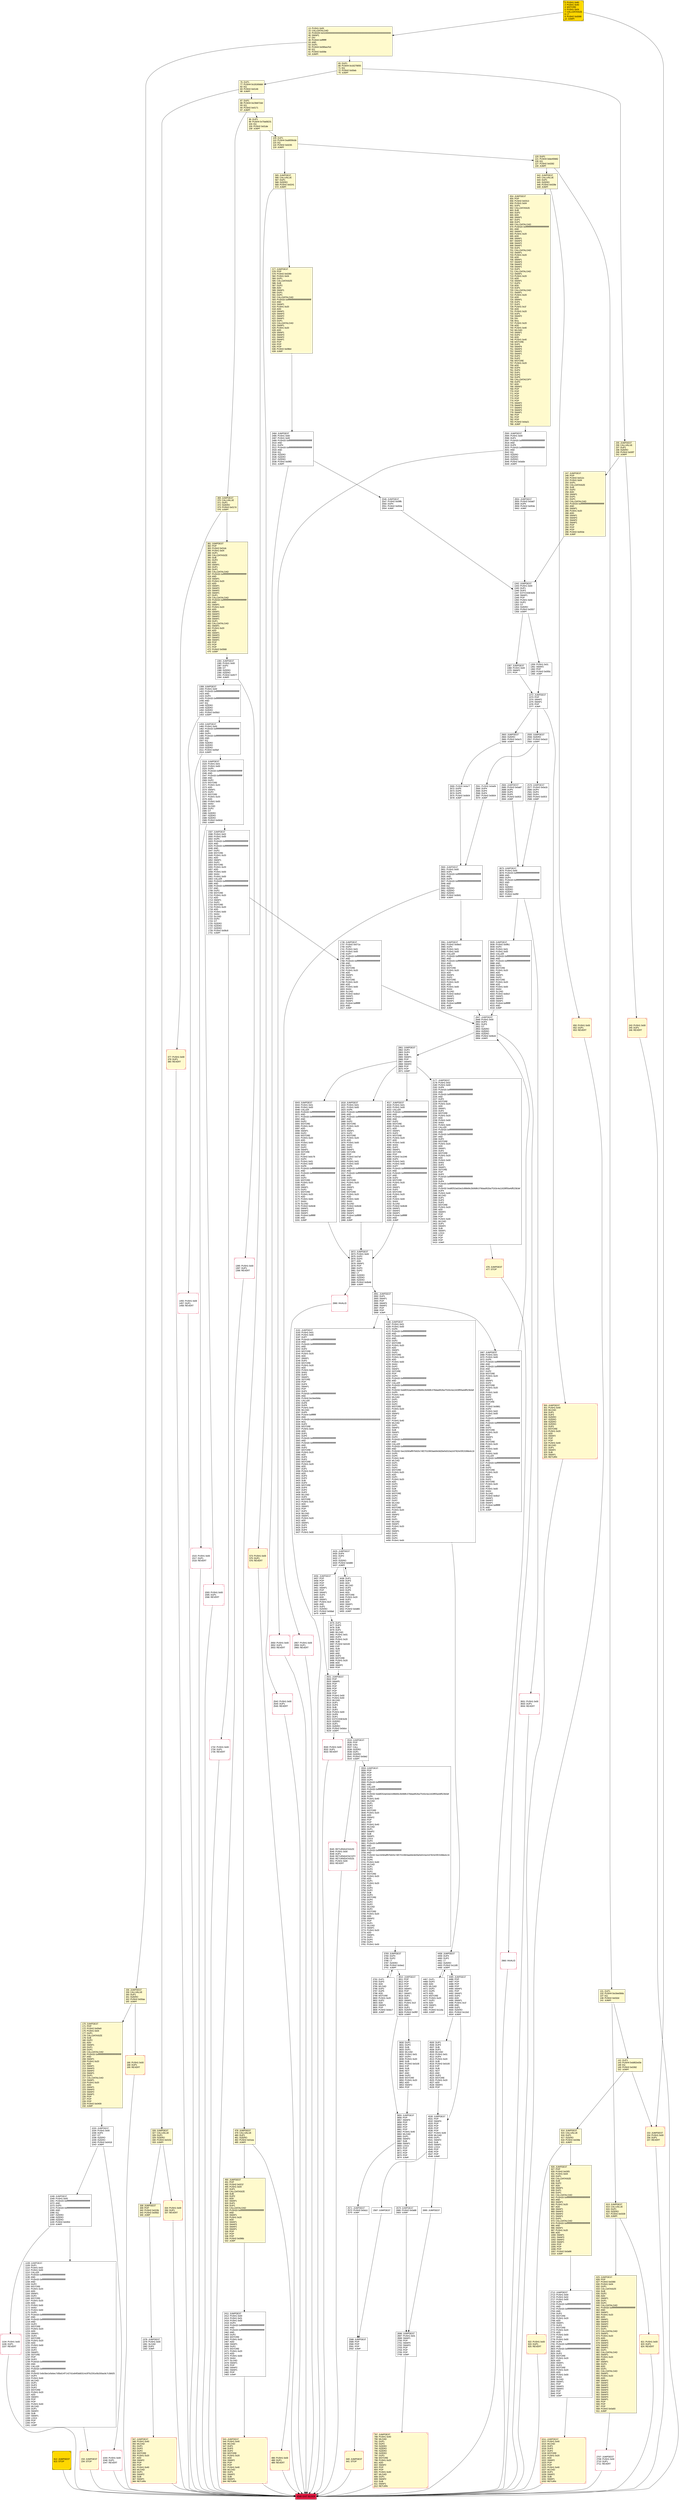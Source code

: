 digraph G {
bgcolor=transparent rankdir=UD;
node [shape=box style=filled color=black fillcolor=white fontname=arial fontcolor=black];
2712 [label="2712: JUMPDEST\l2713: PUSH1 0x00\l2715: PUSH1 0x02\l2717: PUSH1 0x00\l2719: DUP5\l2720: PUSH20 0xffffffffffffffffffffffffffffffffffffffff\l2741: AND\l2742: PUSH20 0xffffffffffffffffffffffffffffffffffffffff\l2763: AND\l2764: DUP2\l2765: MSTORE\l2766: PUSH1 0x20\l2768: ADD\l2769: SWAP1\l2770: DUP2\l2771: MSTORE\l2772: PUSH1 0x20\l2774: ADD\l2775: PUSH1 0x00\l2777: SHA3\l2778: PUSH1 0x00\l2780: DUP4\l2781: PUSH20 0xffffffffffffffffffffffffffffffffffffffff\l2802: AND\l2803: PUSH20 0xffffffffffffffffffffffffffffffffffffffff\l2824: AND\l2825: DUP2\l2826: MSTORE\l2827: PUSH1 0x20\l2829: ADD\l2830: SWAP1\l2831: DUP2\l2832: MSTORE\l2833: PUSH1 0x20\l2835: ADD\l2836: PUSH1 0x00\l2838: SHA3\l2839: SLOAD\l2840: SWAP1\l2841: POP\l2842: SWAP3\l2843: SWAP2\l2844: POP\l2845: POP\l2846: JUMP\l" ];
912 [label="912: JUMPDEST\l913: STOP\l" fillcolor=lemonchiffon shape=Msquare fillcolor=gold ];
166 [label="166: PUSH1 0x00\l168: DUP1\l169: REVERT\l" fillcolor=lemonchiffon shape=Msquare color=crimson ];
65 [label="65: DUP1\l66: PUSH4 0x16279055\l71: EQ\l72: PUSH2 0x00eb\l75: JUMPI\l" fillcolor=lemonchiffon ];
3429 [label="3429: JUMPDEST\l3430: DUP4\l3431: DUP2\l3432: LT\l3433: ISZERO\l3434: PUSH2 0x0d80\l3437: JUMPI\l" ];
3792 [label="3792: DUP1\l3793: DUP3\l3794: ADD\l3795: MLOAD\l3796: DUP2\l3797: DUP5\l3798: ADD\l3799: MSTORE\l3800: PUSH1 0x20\l3802: DUP2\l3803: ADD\l3804: SWAP1\l3805: POP\l3806: PUSH2 0x0ec7\l3809: JUMP\l" ];
1455 [label="1455: PUSH1 0x00\l1457: DUP1\l1458: REVERT\l" shape=Msquare color=crimson ];
300 [label="300: JUMPDEST\l301: PUSH1 0x40\l303: MLOAD\l304: DUP1\l305: DUP3\l306: ISZERO\l307: ISZERO\l308: ISZERO\l309: ISZERO\l310: DUP2\l311: MSTORE\l312: PUSH1 0x20\l314: ADD\l315: SWAP2\l316: POP\l317: POP\l318: PUSH1 0x40\l320: MLOAD\l321: DUP1\l322: SWAP2\l323: SUB\l324: SWAP1\l325: RETURN\l" fillcolor=lemonchiffon shape=Msquare color=crimson ];
2669 [label="2669: PUSH2 0x0a77\l2672: DUP5\l2673: DUP5\l2674: DUP5\l2675: PUSH2 0x0b54\l2678: JUMP\l" ];
1736 [label="1736: JUMPDEST\l1737: PUSH2 0x071a\l1740: DUP2\l1741: PUSH1 0x01\l1743: PUSH1 0x00\l1745: DUP7\l1746: PUSH20 0xffffffffffffffffffffffffffffffffffffffff\l1767: AND\l1768: PUSH20 0xffffffffffffffffffffffffffffffffffffffff\l1789: AND\l1790: DUP2\l1791: MSTORE\l1792: PUSH1 0x20\l1794: ADD\l1795: SWAP1\l1796: DUP2\l1797: MSTORE\l1798: PUSH1 0x20\l1800: ADD\l1801: PUSH1 0x00\l1803: SHA3\l1804: SLOAD\l1805: PUSH2 0x0b1f\l1808: SWAP1\l1809: SWAP2\l1810: SWAP1\l1811: PUSH4 0xffffffff\l1816: AND\l1817: JUMP\l" ];
565 [label="565: JUMPDEST\l566: CALLVALUE\l567: DUP1\l568: ISZERO\l569: PUSH2 0x0241\l572: JUMPI\l" fillcolor=lemonchiffon ];
640 [label="640: JUMPDEST\l641: STOP\l" fillcolor=lemonchiffon shape=Msquare color=crimson ];
2861 [label="2861: JUMPDEST\l2862: DUP2\l2863: DUP4\l2864: SUB\l2865: SWAP1\l2866: POP\l2867: SWAP3\l2868: SWAP2\l2869: POP\l2870: POP\l2871: JUMP\l" ];
577 [label="577: JUMPDEST\l578: POP\l579: PUSH2 0x0280\l582: PUSH1 0x04\l584: DUP1\l585: CALLDATASIZE\l586: SUB\l587: DUP2\l588: ADD\l589: SWAP1\l590: DUP1\l591: DUP1\l592: CALLDATALOAD\l593: PUSH20 0xffffffffffffffffffffffffffffffffffffffff\l614: AND\l615: SWAP1\l616: PUSH1 0x20\l618: ADD\l619: SWAP1\l620: SWAP3\l621: SWAP2\l622: SWAP1\l623: DUP1\l624: CALLDATALOAD\l625: SWAP1\l626: PUSH1 0x20\l628: ADD\l629: SWAP1\l630: SWAP3\l631: SWAP2\l632: SWAP1\l633: POP\l634: POP\l635: POP\l636: PUSH2 0x09b4\l639: JUMP\l" fillcolor=lemonchiffon ];
490 [label="490: JUMPDEST\l491: POP\l492: PUSH2 0x021f\l495: PUSH1 0x04\l497: DUP1\l498: CALLDATASIZE\l499: SUB\l500: DUP2\l501: ADD\l502: SWAP1\l503: DUP1\l504: DUP1\l505: CALLDATALOAD\l506: PUSH20 0xffffffffffffffffffffffffffffffffffffffff\l527: AND\l528: SWAP1\l529: PUSH1 0x20\l531: ADD\l532: SWAP1\l533: SWAP3\l534: SWAP2\l535: SWAP1\l536: POP\l537: POP\l538: POP\l539: PUSH2 0x096b\l542: JUMP\l" fillcolor=lemonchiffon ];
654 [label="654: JUMPDEST\l655: POP\l656: PUSH2 0x0313\l659: PUSH1 0x04\l661: DUP1\l662: CALLDATASIZE\l663: SUB\l664: DUP2\l665: ADD\l666: SWAP1\l667: DUP1\l668: DUP1\l669: CALLDATALOAD\l670: PUSH20 0xffffffffffffffffffffffffffffffffffffffff\l691: AND\l692: SWAP1\l693: PUSH1 0x20\l695: ADD\l696: SWAP1\l697: SWAP3\l698: SWAP2\l699: SWAP1\l700: DUP1\l701: CALLDATALOAD\l702: SWAP1\l703: PUSH1 0x20\l705: ADD\l706: SWAP1\l707: SWAP3\l708: SWAP2\l709: SWAP1\l710: DUP1\l711: CALLDATALOAD\l712: SWAP1\l713: PUSH1 0x20\l715: ADD\l716: SWAP1\l717: DUP3\l718: ADD\l719: DUP1\l720: CALLDATALOAD\l721: SWAP1\l722: PUSH1 0x20\l724: ADD\l725: SWAP1\l726: DUP1\l727: DUP1\l728: PUSH1 0x1f\l730: ADD\l731: PUSH1 0x20\l733: DUP1\l734: SWAP2\l735: DIV\l736: MUL\l737: PUSH1 0x20\l739: ADD\l740: PUSH1 0x40\l742: MLOAD\l743: SWAP1\l744: DUP2\l745: ADD\l746: PUSH1 0x40\l748: MSTORE\l749: DUP1\l750: SWAP4\l751: SWAP3\l752: SWAP2\l753: SWAP1\l754: DUP2\l755: DUP2\l756: MSTORE\l757: PUSH1 0x20\l759: ADD\l760: DUP4\l761: DUP4\l762: DUP1\l763: DUP3\l764: DUP5\l765: CALLDATACOPY\l766: DUP3\l767: ADD\l768: SWAP2\l769: POP\l770: POP\l771: POP\l772: POP\l773: POP\l774: POP\l775: SWAP2\l776: SWAP3\l777: SWAP2\l778: SWAP3\l779: SWAP1\l780: POP\l781: POP\l782: POP\l783: PUSH2 0x0a21\l786: JUMP\l" fillcolor=lemonchiffon ];
170 [label="170: JUMPDEST\l171: POP\l172: PUSH2 0x00e9\l175: PUSH1 0x04\l177: DUP1\l178: CALLDATASIZE\l179: SUB\l180: DUP2\l181: ADD\l182: SWAP1\l183: DUP1\l184: DUP1\l185: CALLDATALOAD\l186: PUSH20 0xffffffffffffffffffffffffffffffffffffffff\l207: AND\l208: SWAP1\l209: PUSH1 0x20\l211: ADD\l212: SWAP1\l213: SWAP3\l214: SWAP2\l215: SWAP1\l216: DUP1\l217: CALLDATALOAD\l218: SWAP1\l219: PUSH1 0x20\l221: ADD\l222: SWAP1\l223: SWAP3\l224: SWAP2\l225: SWAP1\l226: POP\l227: POP\l228: POP\l229: PUSH2 0x0409\l232: JUMP\l" fillcolor=lemonchiffon ];
3855 [label="3855: JUMPDEST\l3856: POP\l3857: SWAP4\l3858: POP\l3859: POP\l3860: POP\l3861: POP\l3862: PUSH1 0x40\l3864: MLOAD\l3865: DUP1\l3866: SWAP2\l3867: SUB\l3868: SWAP1\l3869: LOG3\l3870: POP\l3871: POP\l3872: POP\l3873: POP\l3874: JUMP\l" ];
2961 [label="2961: JUMPDEST\l2962: PUSH2 0x0be3\l2965: DUP4\l2966: PUSH1 0x01\l2968: PUSH1 0x00\l2970: CALLER\l2971: PUSH20 0xffffffffffffffffffffffffffffffffffffffff\l2992: AND\l2993: PUSH20 0xffffffffffffffffffffffffffffffffffffffff\l3014: AND\l3015: DUP2\l3016: MSTORE\l3017: PUSH1 0x20\l3019: ADD\l3020: SWAP1\l3021: DUP2\l3022: MSTORE\l3023: PUSH1 0x20\l3025: ADD\l3026: PUSH1 0x00\l3028: SHA3\l3029: SLOAD\l3030: PUSH2 0x0b1f\l3033: SWAP1\l3034: SWAP2\l3035: SWAP1\l3036: PUSH4 0xffffffff\l3041: AND\l3042: JUMP\l" ];
4017 [label="4017: JUMPDEST\l4018: PUSH1 0x01\l4020: PUSH1 0x00\l4022: CALLER\l4023: PUSH20 0xffffffffffffffffffffffffffffffffffffffff\l4044: AND\l4045: PUSH20 0xffffffffffffffffffffffffffffffffffffffff\l4066: AND\l4067: DUP2\l4068: MSTORE\l4069: PUSH1 0x20\l4071: ADD\l4072: SWAP1\l4073: DUP2\l4074: MSTORE\l4075: PUSH1 0x20\l4077: ADD\l4078: PUSH1 0x00\l4080: SHA3\l4081: DUP2\l4082: SWAP1\l4083: SSTORE\l4084: POP\l4085: PUSH2 0x1046\l4088: DUP3\l4089: PUSH1 0x01\l4091: PUSH1 0x00\l4093: DUP7\l4094: PUSH20 0xffffffffffffffffffffffffffffffffffffffff\l4115: AND\l4116: PUSH20 0xffffffffffffffffffffffffffffffffffffffff\l4137: AND\l4138: DUP2\l4139: MSTORE\l4140: PUSH1 0x20\l4142: ADD\l4143: SWAP1\l4144: DUP2\l4145: MSTORE\l4146: PUSH1 0x20\l4148: ADD\l4149: PUSH1 0x00\l4151: SHA3\l4152: SLOAD\l4153: PUSH2 0x0b38\l4156: SWAP1\l4157: SWAP2\l4158: SWAP1\l4159: PUSH4 0xffffffff\l4164: AND\l4165: JUMP\l" ];
3534 [label="3534: JUMPDEST\l3535: POP\l3536: GAS\l3537: CALL\l3538: ISZERO\l3539: DUP1\l3540: ISZERO\l3541: PUSH2 0x0de2\l3544: JUMPI\l" ];
2571 [label="2571: JUMPDEST\l2572: PUSH2 0x0a1c\l2575: JUMP\l" ];
650 [label="650: PUSH1 0x00\l652: DUP1\l653: REVERT\l" fillcolor=lemonchiffon shape=Msquare color=crimson ];
2957 [label="2957: PUSH1 0x00\l2959: DUP1\l2960: REVERT\l" shape=Msquare color=crimson ];
787 [label="787: JUMPDEST\l788: PUSH1 0x40\l790: MLOAD\l791: DUP1\l792: DUP3\l793: ISZERO\l794: ISZERO\l795: ISZERO\l796: ISZERO\l797: DUP2\l798: MSTORE\l799: PUSH1 0x20\l801: ADD\l802: SWAP2\l803: POP\l804: POP\l805: PUSH1 0x40\l807: MLOAD\l808: DUP1\l809: SWAP2\l810: SUB\l811: SWAP1\l812: RETURN\l" fillcolor=lemonchiffon shape=Msquare color=crimson ];
76 [label="76: DUP1\l77: PUSH4 0x18160ddd\l82: EQ\l83: PUSH2 0x0146\l86: JUMPI\l" fillcolor=lemonchiffon ];
2872 [label="2872: JUMPDEST\l2873: PUSH1 0x00\l2875: DUP2\l2876: DUP4\l2877: ADD\l2878: SWAP1\l2879: POP\l2880: DUP3\l2881: DUP2\l2882: LT\l2883: ISZERO\l2884: ISZERO\l2885: ISZERO\l2886: PUSH2 0x0b4b\l2889: JUMPI\l" ];
2593 [label="2593: JUMPDEST\l2594: PUSH1 0x00\l2596: DUP1\l2597: PUSH20 0xffffffffffffffffffffffffffffffffffffffff\l2618: AND\l2619: DUP5\l2620: PUSH20 0xffffffffffffffffffffffffffffffffffffffff\l2641: AND\l2642: EQ\l2643: ISZERO\l2644: ISZERO\l2645: ISZERO\l2646: PUSH2 0x0a5e\l2649: JUMPI\l" ];
2561 [label="2561: PUSH2 0x0a0b\l2564: DUP4\l2565: DUP4\l2566: DUP4\l2567: PUSH2 0x0b54\l2570: JUMP\l" ];
922 [label="922: PUSH1 0x00\l924: DUP1\l925: REVERT\l" fillcolor=lemonchiffon shape=Msquare color=crimson ];
914 [label="914: JUMPDEST\l915: CALLVALUE\l916: DUP1\l917: ISZERO\l918: PUSH2 0x039e\l921: JUMPI\l" fillcolor=lemonchiffon ];
2654 [label="2654: JUMPDEST\l2655: PUSH2 0x0a67\l2658: DUP5\l2659: PUSH2 0x053e\l2662: JUMP\l" ];
369 [label="369: JUMPDEST\l370: CALLVALUE\l371: DUP1\l372: ISZERO\l373: PUSH2 0x017d\l376: JUMPI\l" fillcolor=lemonchiffon ];
120 [label="120: DUP1\l121: PUSH4 0xbe45fd62\l126: EQ\l127: PUSH2 0x0282\l130: JUMPI\l" fillcolor=lemonchiffon ];
1011 [label="1011: JUMPDEST\l1012: PUSH1 0x40\l1014: MLOAD\l1015: DUP1\l1016: DUP3\l1017: DUP2\l1018: MSTORE\l1019: PUSH1 0x20\l1021: ADD\l1022: SWAP2\l1023: POP\l1024: POP\l1025: PUSH1 0x40\l1027: MLOAD\l1028: DUP1\l1029: SWAP2\l1030: SUB\l1031: SWAP1\l1032: RETURN\l" fillcolor=lemonchiffon shape=Msquare color=crimson ];
486 [label="486: PUSH1 0x00\l488: DUP1\l489: REVERT\l" fillcolor=lemonchiffon shape=Msquare color=crimson ];
476 [label="476: JUMPDEST\l477: STOP\l" fillcolor=lemonchiffon shape=Msquare color=crimson ];
3192 [label="3192: JUMPDEST\l3193: PUSH1 0x01\l3195: PUSH1 0x00\l3197: DUP7\l3198: PUSH20 0xffffffffffffffffffffffffffffffffffffffff\l3219: AND\l3220: PUSH20 0xffffffffffffffffffffffffffffffffffffffff\l3241: AND\l3242: DUP2\l3243: MSTORE\l3244: PUSH1 0x20\l3246: ADD\l3247: SWAP1\l3248: DUP2\l3249: MSTORE\l3250: PUSH1 0x20\l3252: ADD\l3253: PUSH1 0x00\l3255: SHA3\l3256: DUP2\l3257: SWAP1\l3258: SSTORE\l3259: POP\l3260: DUP4\l3261: SWAP1\l3262: POP\l3263: DUP1\l3264: PUSH20 0xffffffffffffffffffffffffffffffffffffffff\l3285: AND\l3286: PUSH4 0xc0ee0b8a\l3291: CALLER\l3292: DUP6\l3293: DUP6\l3294: PUSH1 0x40\l3296: MLOAD\l3297: DUP5\l3298: PUSH4 0xffffffff\l3303: AND\l3304: PUSH29 0x0100000000000000000000000000000000000000000000000000000000\l3334: MUL\l3335: DUP2\l3336: MSTORE\l3337: PUSH1 0x04\l3339: ADD\l3340: DUP1\l3341: DUP5\l3342: PUSH20 0xffffffffffffffffffffffffffffffffffffffff\l3363: AND\l3364: PUSH20 0xffffffffffffffffffffffffffffffffffffffff\l3385: AND\l3386: DUP2\l3387: MSTORE\l3388: PUSH1 0x20\l3390: ADD\l3391: DUP4\l3392: DUP2\l3393: MSTORE\l3394: PUSH1 0x20\l3396: ADD\l3397: DUP1\l3398: PUSH1 0x20\l3400: ADD\l3401: DUP3\l3402: DUP2\l3403: SUB\l3404: DUP3\l3405: MSTORE\l3406: DUP4\l3407: DUP2\l3408: DUP2\l3409: MLOAD\l3410: DUP2\l3411: MSTORE\l3412: PUSH1 0x20\l3414: ADD\l3415: SWAP2\l3416: POP\l3417: DUP1\l3418: MLOAD\l3419: SWAP1\l3420: PUSH1 0x20\l3422: ADD\l3423: SWAP1\l3424: DUP1\l3425: DUP4\l3426: DUP4\l3427: PUSH1 0x00\l" ];
13 [label="13: PUSH1 0x00\l15: CALLDATALOAD\l16: PUSH29 0x0100000000000000000000000000000000000000000000000000000000\l46: SWAP1\l47: DIV\l48: PUSH4 0xffffffff\l53: AND\l54: DUP1\l55: PUSH4 0x095ea7b3\l60: EQ\l61: PUSH2 0x009e\l64: JUMPI\l" fillcolor=lemonchiffon ];
2891 [label="2891: JUMPDEST\l2892: DUP1\l2893: SWAP1\l2894: POP\l2895: SWAP3\l2896: SWAP2\l2897: POP\l2898: POP\l2899: JUMP\l" ];
1515 [label="1515: PUSH1 0x00\l1517: DUP1\l1518: REVERT\l" shape=Msquare color=crimson ];
2695 [label="2695: JUMPDEST\l" ];
1033 [label="1033: JUMPDEST\l1034: PUSH1 0x00\l1036: DUP2\l1037: GT\l1038: ISZERO\l1039: ISZERO\l1040: PUSH2 0x0418\l1043: JUMPI\l" ];
2542 [label="2542: PUSH1 0x00\l2544: DUP1\l2545: REVERT\l" shape=Msquare color=crimson ];
2555 [label="2555: JUMPDEST\l2556: ISZERO\l2557: PUSH2 0x0a10\l2560: JUMPI\l" ];
3501 [label="3501: JUMPDEST\l3502: POP\l3503: SWAP5\l3504: POP\l3505: POP\l3506: POP\l3507: POP\l3508: POP\l3509: PUSH1 0x00\l3511: PUSH1 0x40\l3513: MLOAD\l3514: DUP1\l3515: DUP4\l3516: SUB\l3517: DUP2\l3518: PUSH1 0x00\l3520: DUP8\l3521: DUP1\l3522: EXTCODESIZE\l3523: ISZERO\l3524: DUP1\l3525: ISZERO\l3526: PUSH2 0x0dce\l3529: JUMPI\l" ];
243 [label="243: PUSH1 0x00\l245: DUP1\l246: REVERT\l" fillcolor=lemonchiffon shape=Msquare color=crimson ];
1367 [label="1367: JUMPDEST\l1368: PUSH1 0x00\l1370: SWAP2\l1371: POP\l" ];
2684 [label="2684: JUMPDEST\l2685: PUSH2 0x0a87\l2688: DUP5\l2689: DUP5\l2690: DUP5\l2691: PUSH2 0x0f23\l2694: JUMP\l" ];
3043 [label="3043: JUMPDEST\l3044: PUSH1 0x01\l3046: PUSH1 0x00\l3048: CALLER\l3049: PUSH20 0xffffffffffffffffffffffffffffffffffffffff\l3070: AND\l3071: PUSH20 0xffffffffffffffffffffffffffffffffffffffff\l3092: AND\l3093: DUP2\l3094: MSTORE\l3095: PUSH1 0x20\l3097: ADD\l3098: SWAP1\l3099: DUP2\l3100: MSTORE\l3101: PUSH1 0x20\l3103: ADD\l3104: PUSH1 0x00\l3106: SHA3\l3107: DUP2\l3108: SWAP1\l3109: SSTORE\l3110: POP\l3111: PUSH2 0x0c78\l3114: DUP4\l3115: PUSH1 0x01\l3117: PUSH1 0x00\l3119: DUP8\l3120: PUSH20 0xffffffffffffffffffffffffffffffffffffffff\l3141: AND\l3142: PUSH20 0xffffffffffffffffffffffffffffffffffffffff\l3163: AND\l3164: DUP2\l3165: MSTORE\l3166: PUSH1 0x20\l3168: ADD\l3169: SWAP1\l3170: DUP2\l3171: MSTORE\l3172: PUSH1 0x20\l3174: ADD\l3175: PUSH1 0x00\l3177: SHA3\l3178: SLOAD\l3179: PUSH2 0x0b38\l3182: SWAP1\l3183: SWAP2\l3184: SWAP1\l3185: PUSH4 0xffffffff\l3190: AND\l3191: JUMP\l" ];
1732 [label="1732: PUSH1 0x00\l1734: DUP1\l1735: REVERT\l" shape=Msquare color=crimson ];
1818 [label="1818: JUMPDEST\l1819: PUSH1 0x01\l1821: PUSH1 0x00\l1823: DUP6\l1824: PUSH20 0xffffffffffffffffffffffffffffffffffffffff\l1845: AND\l1846: PUSH20 0xffffffffffffffffffffffffffffffffffffffff\l1867: AND\l1868: DUP2\l1869: MSTORE\l1870: PUSH1 0x20\l1872: ADD\l1873: SWAP1\l1874: DUP2\l1875: MSTORE\l1876: PUSH1 0x20\l1878: ADD\l1879: PUSH1 0x00\l1881: SHA3\l1882: DUP2\l1883: SWAP1\l1884: SSTORE\l1885: POP\l1886: PUSH2 0x07af\l1889: DUP2\l1890: PUSH1 0x01\l1892: PUSH1 0x00\l1894: DUP6\l1895: PUSH20 0xffffffffffffffffffffffffffffffffffffffff\l1916: AND\l1917: PUSH20 0xffffffffffffffffffffffffffffffffffffffff\l1938: AND\l1939: DUP2\l1940: MSTORE\l1941: PUSH1 0x20\l1943: ADD\l1944: SWAP1\l1945: DUP2\l1946: MSTORE\l1947: PUSH1 0x20\l1949: ADD\l1950: PUSH1 0x00\l1952: SHA3\l1953: SLOAD\l1954: PUSH2 0x0b38\l1957: SWAP1\l1958: SWAP2\l1959: SWAP1\l1960: PUSH4 0xffffffff\l1965: AND\l1966: JUMP\l" ];
3530 [label="3530: PUSH1 0x00\l3532: DUP1\l3533: REVERT\l" shape=Msquare color=crimson ];
4485 [label="4485: JUMPDEST\l4486: POP\l4487: POP\l4488: POP\l4489: POP\l4490: SWAP1\l4491: POP\l4492: SWAP1\l4493: DUP2\l4494: ADD\l4495: SWAP1\l4496: PUSH1 0x1f\l4498: AND\l4499: DUP1\l4500: ISZERO\l4501: PUSH2 0x11b2\l4504: JUMPI\l" ];
131 [label="131: DUP1\l132: PUSH4 0xc0ee0b8a\l137: EQ\l138: PUSH2 0x032d\l141: JUMPI\l" fillcolor=lemonchiffon ];
142 [label="142: DUP1\l143: PUSH4 0xdd62ed3e\l148: EQ\l149: PUSH2 0x0392\l152: JUMPI\l" fillcolor=lemonchiffon ];
1342 [label="1342: JUMPDEST\l1343: PUSH1 0x00\l1345: DUP1\l1346: DUP3\l1347: EXTCODESIZE\l1348: SWAP1\l1349: POP\l1350: PUSH1 0x00\l1352: DUP2\l1353: GT\l1354: ISZERO\l1355: PUSH2 0x0557\l1358: JUMPI\l" ];
3810 [label="3810: JUMPDEST\l3811: POP\l3812: POP\l3813: POP\l3814: POP\l3815: SWAP1\l3816: POP\l3817: SWAP1\l3818: DUP2\l3819: ADD\l3820: SWAP1\l3821: PUSH1 0x1f\l3823: AND\l3824: DUP1\l3825: ISZERO\l3826: PUSH2 0x0f0f\l3829: JUMPI\l" ];
87 [label="87: DUP1\l88: PUSH4 0x23b872dd\l93: EQ\l94: PUSH2 0x0171\l97: JUMPI\l" fillcolor=lemonchiffon ];
338 [label="338: JUMPDEST\l339: POP\l340: PUSH2 0x015b\l343: PUSH2 0x0562\l346: JUMP\l" fillcolor=lemonchiffon ];
1597 [label="1597: JUMPDEST\l1598: PUSH1 0x02\l1600: PUSH1 0x00\l1602: DUP5\l1603: PUSH20 0xffffffffffffffffffffffffffffffffffffffff\l1624: AND\l1625: PUSH20 0xffffffffffffffffffffffffffffffffffffffff\l1646: AND\l1647: DUP2\l1648: MSTORE\l1649: PUSH1 0x20\l1651: ADD\l1652: SWAP1\l1653: DUP2\l1654: MSTORE\l1655: PUSH1 0x20\l1657: ADD\l1658: PUSH1 0x00\l1660: SHA3\l1661: PUSH1 0x00\l1663: CALLER\l1664: PUSH20 0xffffffffffffffffffffffffffffffffffffffff\l1685: AND\l1686: PUSH20 0xffffffffffffffffffffffffffffffffffffffff\l1707: AND\l1708: DUP2\l1709: MSTORE\l1710: PUSH1 0x20\l1712: ADD\l1713: SWAP1\l1714: DUP2\l1715: MSTORE\l1716: PUSH1 0x20\l1718: ADD\l1719: PUSH1 0x00\l1721: SHA3\l1722: SLOAD\l1723: DUP2\l1724: GT\l1725: ISZERO\l1726: ISZERO\l1727: ISZERO\l1728: PUSH2 0x06c8\l1731: JUMPI\l" ];
381 [label="381: JUMPDEST\l382: POP\l383: PUSH2 0x01dc\l386: PUSH1 0x04\l388: DUP1\l389: CALLDATASIZE\l390: SUB\l391: DUP2\l392: ADD\l393: SWAP1\l394: DUP1\l395: DUP1\l396: CALLDATALOAD\l397: PUSH20 0xffffffffffffffffffffffffffffffffffffffff\l418: AND\l419: SWAP1\l420: PUSH1 0x20\l422: ADD\l423: SWAP1\l424: SWAP3\l425: SWAP2\l426: SWAP1\l427: DUP1\l428: CALLDATALOAD\l429: PUSH20 0xffffffffffffffffffffffffffffffffffffffff\l450: AND\l451: SWAP1\l452: PUSH1 0x20\l454: ADD\l455: SWAP1\l456: SWAP3\l457: SWAP2\l458: SWAP1\l459: DUP1\l460: CALLDATALOAD\l461: SWAP1\l462: PUSH1 0x20\l464: ADD\l465: SWAP1\l466: SWAP3\l467: SWAP2\l468: SWAP1\l469: POP\l470: POP\l471: POP\l472: PUSH2 0x0568\l475: JUMP\l" fillcolor=lemonchiffon ];
326 [label="326: JUMPDEST\l327: CALLVALUE\l328: DUP1\l329: ISZERO\l330: PUSH2 0x0152\l333: JUMPI\l" fillcolor=lemonchiffon ];
2177 [label="2177: JUMPDEST\l2178: PUSH1 0x02\l2180: PUSH1 0x00\l2182: DUP6\l2183: PUSH20 0xffffffffffffffffffffffffffffffffffffffff\l2204: AND\l2205: PUSH20 0xffffffffffffffffffffffffffffffffffffffff\l2226: AND\l2227: DUP2\l2228: MSTORE\l2229: PUSH1 0x20\l2231: ADD\l2232: SWAP1\l2233: DUP2\l2234: MSTORE\l2235: PUSH1 0x20\l2237: ADD\l2238: PUSH1 0x00\l2240: SHA3\l2241: PUSH1 0x00\l2243: CALLER\l2244: PUSH20 0xffffffffffffffffffffffffffffffffffffffff\l2265: AND\l2266: PUSH20 0xffffffffffffffffffffffffffffffffffffffff\l2287: AND\l2288: DUP2\l2289: MSTORE\l2290: PUSH1 0x20\l2292: ADD\l2293: SWAP1\l2294: DUP2\l2295: MSTORE\l2296: PUSH1 0x20\l2298: ADD\l2299: PUSH1 0x00\l2301: SHA3\l2302: DUP2\l2303: SWAP1\l2304: SSTORE\l2305: POP\l2306: DUP2\l2307: PUSH20 0xffffffffffffffffffffffffffffffffffffffff\l2328: AND\l2329: DUP4\l2330: PUSH20 0xffffffffffffffffffffffffffffffffffffffff\l2351: AND\l2352: PUSH32 0xddf252ad1be2c89b69c2b068fc378daa952ba7f163c4a11628f55a4df523b3ef\l2385: DUP4\l2386: PUSH1 0x40\l2388: MLOAD\l2389: DUP1\l2390: DUP3\l2391: DUP2\l2392: MSTORE\l2393: PUSH1 0x20\l2395: ADD\l2396: SWAP2\l2397: POP\l2398: POP\l2399: PUSH1 0x40\l2401: MLOAD\l2402: DUP1\l2403: SWAP2\l2404: SUB\l2405: SWAP1\l2406: LOG3\l2407: POP\l2408: POP\l2409: POP\l2410: JUMP\l" ];
233 [label="233: JUMPDEST\l234: STOP\l" fillcolor=lemonchiffon shape=Msquare color=crimson ];
1359 [label="1359: PUSH1 0x01\l1361: SWAP2\l1362: POP\l1363: PUSH2 0x055c\l1366: JUMP\l" ];
1967 [label="1967: JUMPDEST\l1968: PUSH1 0x01\l1970: PUSH1 0x00\l1972: DUP5\l1973: PUSH20 0xffffffffffffffffffffffffffffffffffffffff\l1994: AND\l1995: PUSH20 0xffffffffffffffffffffffffffffffffffffffff\l2016: AND\l2017: DUP2\l2018: MSTORE\l2019: PUSH1 0x20\l2021: ADD\l2022: SWAP1\l2023: DUP2\l2024: MSTORE\l2025: PUSH1 0x20\l2027: ADD\l2028: PUSH1 0x00\l2030: SHA3\l2031: DUP2\l2032: SWAP1\l2033: SSTORE\l2034: POP\l2035: PUSH2 0x0881\l2038: DUP2\l2039: PUSH1 0x02\l2041: PUSH1 0x00\l2043: DUP7\l2044: PUSH20 0xffffffffffffffffffffffffffffffffffffffff\l2065: AND\l2066: PUSH20 0xffffffffffffffffffffffffffffffffffffffff\l2087: AND\l2088: DUP2\l2089: MSTORE\l2090: PUSH1 0x20\l2092: ADD\l2093: SWAP1\l2094: DUP2\l2095: MSTORE\l2096: PUSH1 0x20\l2098: ADD\l2099: PUSH1 0x00\l2101: SHA3\l2102: PUSH1 0x00\l2104: CALLER\l2105: PUSH20 0xffffffffffffffffffffffffffffffffffffffff\l2126: AND\l2127: PUSH20 0xffffffffffffffffffffffffffffffffffffffff\l2148: AND\l2149: DUP2\l2150: MSTORE\l2151: PUSH1 0x20\l2153: ADD\l2154: SWAP1\l2155: DUP2\l2156: MSTORE\l2157: PUSH1 0x20\l2159: ADD\l2160: PUSH1 0x00\l2162: SHA3\l2163: SLOAD\l2164: PUSH2 0x0b1f\l2167: SWAP1\l2168: SWAP2\l2169: SWAP1\l2170: PUSH4 0xffffffff\l2175: AND\l2176: JUMP\l" ];
3783 [label="3783: JUMPDEST\l3784: DUP4\l3785: DUP2\l3786: LT\l3787: ISZERO\l3788: PUSH2 0x0ee2\l3791: JUMPI\l" ];
98 [label="98: DUP1\l99: PUSH4 0x70a08231\l104: EQ\l105: PUSH2 0x01de\l108: JUMPI\l" fillcolor=lemonchiffon ];
2484 [label="2484: JUMPDEST\l2485: PUSH1 0x60\l2487: PUSH1 0x00\l2489: PUSH20 0xffffffffffffffffffffffffffffffffffffffff\l2510: AND\l2511: DUP4\l2512: PUSH20 0xffffffffffffffffffffffffffffffffffffffff\l2533: AND\l2534: EQ\l2535: ISZERO\l2536: ISZERO\l2537: ISZERO\l2538: PUSH2 0x09f2\l2541: JUMPI\l" ];
2411 [label="2411: JUMPDEST\l2412: PUSH1 0x00\l2414: PUSH1 0x01\l2416: PUSH1 0x00\l2418: DUP4\l2419: PUSH20 0xffffffffffffffffffffffffffffffffffffffff\l2440: AND\l2441: PUSH20 0xffffffffffffffffffffffffffffffffffffffff\l2462: AND\l2463: DUP2\l2464: MSTORE\l2465: PUSH1 0x20\l2467: ADD\l2468: SWAP1\l2469: DUP2\l2470: MSTORE\l2471: PUSH1 0x20\l2473: ADD\l2474: PUSH1 0x00\l2476: SHA3\l2477: SLOAD\l2478: SWAP1\l2479: POP\l2480: SWAP2\l2481: SWAP1\l2482: POP\l2483: JUMP\l" ];
3935 [label="3935: JUMPDEST\l3936: PUSH2 0x0fb1\l3939: DUP3\l3940: PUSH1 0x01\l3942: PUSH1 0x00\l3944: CALLER\l3945: PUSH20 0xffffffffffffffffffffffffffffffffffffffff\l3966: AND\l3967: PUSH20 0xffffffffffffffffffffffffffffffffffffffff\l3988: AND\l3989: DUP2\l3990: MSTORE\l3991: PUSH1 0x20\l3993: ADD\l3994: SWAP1\l3995: DUP2\l3996: MSTORE\l3997: PUSH1 0x20\l3999: ADD\l4000: PUSH1 0x00\l4002: SHA3\l4003: SLOAD\l4004: PUSH2 0x0b1f\l4007: SWAP1\l4008: SWAP2\l4009: SWAP1\l4010: PUSH4 0xffffffff\l4015: AND\l4016: JUMP\l" ];
4467 [label="4467: DUP1\l4468: DUP3\l4469: ADD\l4470: MLOAD\l4471: DUP2\l4472: DUP5\l4473: ADD\l4474: MSTORE\l4475: PUSH1 0x20\l4477: DUP2\l4478: ADD\l4479: SWAP1\l4480: POP\l4481: PUSH2 0x116a\l4484: JUMP\l" ];
2546 [label="2546: JUMPDEST\l2547: PUSH2 0x09fb\l2550: DUP4\l2551: PUSH2 0x053e\l2554: JUMP\l" ];
2696 [label="2696: JUMPDEST\l2697: PUSH1 0x01\l2699: SWAP1\l2700: POP\l2701: SWAP4\l2702: SWAP3\l2703: POP\l2704: POP\l2705: POP\l2706: JUMP\l" ];
4505 [label="4505: DUP1\l4506: DUP3\l4507: SUB\l4508: DUP1\l4509: MLOAD\l4510: PUSH1 0x01\l4512: DUP4\l4513: PUSH1 0x20\l4515: SUB\l4516: PUSH2 0x0100\l4519: EXP\l4520: SUB\l4521: NOT\l4522: AND\l4523: DUP2\l4524: MSTORE\l4525: PUSH1 0x20\l4527: ADD\l4528: SWAP2\l4529: POP\l" ];
2860 [label="2860: INVALID\l" shape=Msquare color=crimson ];
821 [label="821: PUSH1 0x00\l823: DUP1\l824: REVERT\l" fillcolor=lemonchiffon shape=Msquare color=crimson ];
2663 [label="2663: JUMPDEST\l2664: ISZERO\l2665: PUSH2 0x0a7c\l2668: JUMPI\l" ];
2576 [label="2576: JUMPDEST\l2577: PUSH2 0x0a1b\l2580: DUP4\l2581: DUP4\l2582: DUP4\l2583: PUSH2 0x0f23\l2586: JUMP\l" ];
4166 [label="4166: JUMPDEST\l4167: PUSH1 0x01\l4169: PUSH1 0x00\l4171: DUP6\l4172: PUSH20 0xffffffffffffffffffffffffffffffffffffffff\l4193: AND\l4194: PUSH20 0xffffffffffffffffffffffffffffffffffffffff\l4215: AND\l4216: DUP2\l4217: MSTORE\l4218: PUSH1 0x20\l4220: ADD\l4221: SWAP1\l4222: DUP2\l4223: MSTORE\l4224: PUSH1 0x20\l4226: ADD\l4227: PUSH1 0x00\l4229: SHA3\l4230: DUP2\l4231: SWAP1\l4232: SSTORE\l4233: POP\l4234: DUP3\l4235: PUSH20 0xffffffffffffffffffffffffffffffffffffffff\l4256: AND\l4257: CALLER\l4258: PUSH20 0xffffffffffffffffffffffffffffffffffffffff\l4279: AND\l4280: PUSH32 0xddf252ad1be2c89b69c2b068fc378daa952ba7f163c4a11628f55a4df523b3ef\l4313: DUP5\l4314: PUSH1 0x40\l4316: MLOAD\l4317: DUP1\l4318: DUP3\l4319: DUP2\l4320: MSTORE\l4321: PUSH1 0x20\l4323: ADD\l4324: SWAP2\l4325: POP\l4326: POP\l4327: PUSH1 0x40\l4329: MLOAD\l4330: DUP1\l4331: SWAP2\l4332: SUB\l4333: SWAP1\l4334: LOG3\l4335: DUP3\l4336: PUSH20 0xffffffffffffffffffffffffffffffffffffffff\l4357: AND\l4358: CALLER\l4359: PUSH20 0xffffffffffffffffffffffffffffffffffffffff\l4380: AND\l4381: PUSH32 0xe19260aff97b920c7df27010903aeb9c8d2be5d310a2c67824cf3f15396e4c16\l4414: DUP5\l4415: DUP5\l4416: PUSH1 0x40\l4418: MLOAD\l4419: DUP1\l4420: DUP4\l4421: DUP2\l4422: MSTORE\l4423: PUSH1 0x20\l4425: ADD\l4426: DUP1\l4427: PUSH1 0x20\l4429: ADD\l4430: DUP3\l4431: DUP2\l4432: SUB\l4433: DUP3\l4434: MSTORE\l4435: DUP4\l4436: DUP2\l4437: DUP2\l4438: MLOAD\l4439: DUP2\l4440: MSTORE\l4441: PUSH1 0x20\l4443: ADD\l4444: SWAP2\l4445: POP\l4446: DUP1\l4447: MLOAD\l4448: SWAP1\l4449: PUSH1 0x20\l4451: ADD\l4452: SWAP1\l4453: DUP1\l4454: DUP4\l4455: DUP4\l4456: PUSH1 0x00\l" ];
3438 [label="3438: DUP1\l3439: DUP3\l3440: ADD\l3441: MLOAD\l3442: DUP2\l3443: DUP5\l3444: ADD\l3445: MSTORE\l3446: PUSH1 0x20\l3448: DUP2\l3449: ADD\l3450: SWAP1\l3451: POP\l3452: PUSH2 0x0d65\l3455: JUMP\l" ];
2707 [label="2707: JUMPDEST\l2708: PUSH1 0x00\l2710: DUP1\l2711: REVERT\l" shape=Msquare color=crimson ];
1519 [label="1519: JUMPDEST\l1520: PUSH1 0x01\l1522: PUSH1 0x00\l1524: DUP5\l1525: PUSH20 0xffffffffffffffffffffffffffffffffffffffff\l1546: AND\l1547: PUSH20 0xffffffffffffffffffffffffffffffffffffffff\l1568: AND\l1569: DUP2\l1570: MSTORE\l1571: PUSH1 0x20\l1573: ADD\l1574: SWAP1\l1575: DUP2\l1576: MSTORE\l1577: PUSH1 0x20\l1579: ADD\l1580: PUSH1 0x00\l1582: SHA3\l1583: SLOAD\l1584: DUP2\l1585: GT\l1586: ISZERO\l1587: ISZERO\l1588: ISZERO\l1589: PUSH2 0x063d\l1592: JUMPI\l" ];
1593 [label="1593: PUSH1 0x00\l1595: DUP1\l1596: REVERT\l" shape=Msquare color=crimson ];
158 [label="158: JUMPDEST\l159: CALLVALUE\l160: DUP1\l161: ISZERO\l162: PUSH2 0x00aa\l165: JUMPI\l" fillcolor=lemonchiffon ];
4530 [label="4530: JUMPDEST\l4531: POP\l4532: SWAP4\l4533: POP\l4534: POP\l4535: POP\l4536: POP\l4537: PUSH1 0x40\l4539: MLOAD\l4540: DUP1\l4541: SWAP2\l4542: SUB\l4543: SWAP1\l4544: LOG3\l4545: POP\l4546: POP\l4547: POP\l4548: JUMP\l" ];
153 [label="153: JUMPDEST\l154: PUSH1 0x00\l156: DUP1\l157: REVERT\l" fillcolor=lemonchiffon shape=Msquare color=crimson ];
573 [label="573: PUSH1 0x00\l575: DUP1\l576: REVERT\l" fillcolor=lemonchiffon shape=Msquare color=crimson ];
4458 [label="4458: JUMPDEST\l4459: DUP4\l4460: DUP2\l4461: LT\l4462: ISZERO\l4463: PUSH2 0x1185\l4466: JUMPI\l" ];
1372 [label="1372: JUMPDEST\l1373: POP\l1374: SWAP2\l1375: SWAP1\l1376: POP\l1377: JUMP\l" ];
3476 [label="3476: DUP1\l3477: DUP3\l3478: SUB\l3479: DUP1\l3480: MLOAD\l3481: PUSH1 0x01\l3483: DUP4\l3484: PUSH1 0x20\l3486: SUB\l3487: PUSH2 0x0100\l3490: EXP\l3491: SUB\l3492: NOT\l3493: AND\l3494: DUP2\l3495: MSTORE\l3496: PUSH1 0x20\l3498: ADD\l3499: SWAP2\l3500: POP\l" ];
3875 [label="3875: JUMPDEST\l3876: PUSH1 0x00\l3878: PUSH20 0xffffffffffffffffffffffffffffffffffffffff\l3899: AND\l3900: DUP4\l3901: PUSH20 0xffffffffffffffffffffffffffffffffffffffff\l3922: AND\l3923: EQ\l3924: ISZERO\l3925: ISZERO\l3926: ISZERO\l3927: PUSH2 0x0f5f\l3930: JUMPI\l" ];
543 [label="543: JUMPDEST\l544: PUSH1 0x40\l546: MLOAD\l547: DUP1\l548: DUP3\l549: DUP2\l550: MSTORE\l551: PUSH1 0x20\l553: ADD\l554: SWAP2\l555: POP\l556: POP\l557: PUSH1 0x40\l559: MLOAD\l560: DUP1\l561: SWAP2\l562: SUB\l563: SWAP1\l564: RETURN\l" fillcolor=lemonchiffon shape=Msquare color=crimson ];
1108 [label="1108: JUMPDEST\l1109: DUP1\l1110: PUSH1 0x02\l1112: PUSH1 0x00\l1114: CALLER\l1115: PUSH20 0xffffffffffffffffffffffffffffffffffffffff\l1136: AND\l1137: PUSH20 0xffffffffffffffffffffffffffffffffffffffff\l1158: AND\l1159: DUP2\l1160: MSTORE\l1161: PUSH1 0x20\l1163: ADD\l1164: SWAP1\l1165: DUP2\l1166: MSTORE\l1167: PUSH1 0x20\l1169: ADD\l1170: PUSH1 0x00\l1172: SHA3\l1173: PUSH1 0x00\l1175: DUP5\l1176: PUSH20 0xffffffffffffffffffffffffffffffffffffffff\l1197: AND\l1198: PUSH20 0xffffffffffffffffffffffffffffffffffffffff\l1219: AND\l1220: DUP2\l1221: MSTORE\l1222: PUSH1 0x20\l1224: ADD\l1225: SWAP1\l1226: DUP2\l1227: MSTORE\l1228: PUSH1 0x20\l1230: ADD\l1231: PUSH1 0x00\l1233: SHA3\l1234: DUP2\l1235: SWAP1\l1236: SSTORE\l1237: POP\l1238: DUP2\l1239: PUSH20 0xffffffffffffffffffffffffffffffffffffffff\l1260: AND\l1261: CALLER\l1262: PUSH20 0xffffffffffffffffffffffffffffffffffffffff\l1283: AND\l1284: PUSH32 0x8c5be1e5ebec7d5bd14f71427d1e84f3dd0314c0f7b2291e5b200ac8c7c3b925\l1317: DUP4\l1318: PUSH1 0x40\l1320: MLOAD\l1321: DUP1\l1322: DUP3\l1323: DUP2\l1324: MSTORE\l1325: PUSH1 0x20\l1327: ADD\l1328: SWAP2\l1329: POP\l1330: POP\l1331: PUSH1 0x40\l1333: MLOAD\l1334: DUP1\l1335: SWAP2\l1336: SUB\l1337: SWAP1\l1338: LOG3\l1339: POP\l1340: POP\l1341: JUMP\l" ];
1399 [label="1399: JUMPDEST\l1400: PUSH1 0x00\l1402: PUSH20 0xffffffffffffffffffffffffffffffffffffffff\l1423: AND\l1424: DUP3\l1425: PUSH20 0xffffffffffffffffffffffffffffffffffffffff\l1446: AND\l1447: EQ\l1448: ISZERO\l1449: ISZERO\l1450: ISZERO\l1451: PUSH2 0x05b3\l1454: JUMPI\l" ];
1048 [label="1048: JUMPDEST\l1049: PUSH1 0x00\l1051: PUSH20 0xffffffffffffffffffffffffffffffffffffffff\l1072: AND\l1073: DUP3\l1074: PUSH20 0xffffffffffffffffffffffffffffffffffffffff\l1095: AND\l1096: EQ\l1097: ISZERO\l1098: ISZERO\l1099: ISZERO\l1100: PUSH2 0x0454\l1103: JUMPI\l" ];
1044 [label="1044: PUSH1 0x00\l1046: DUP1\l1047: REVERT\l" shape=Msquare color=crimson ];
0 [label="0: PUSH1 0x80\l2: PUSH1 0x40\l4: MSTORE\l5: PUSH1 0x04\l7: CALLDATASIZE\l8: LT\l9: PUSH2 0x0099\l12: JUMPI\l" fillcolor=lemonchiffon shape=Msquare fillcolor=gold ];
2679 [label="2679: JUMPDEST\l2680: PUSH2 0x0a88\l2683: JUMP\l" ];
3545 [label="3545: RETURNDATASIZE\l3546: PUSH1 0x00\l3548: DUP1\l3549: RETURNDATACOPY\l3550: RETURNDATASIZE\l3551: PUSH1 0x00\l3553: REVERT\l" shape=Msquare color=crimson ];
4549 [label="4549: EXIT BLOCK\l" fillcolor=crimson ];
926 [label="926: JUMPDEST\l927: POP\l928: PUSH2 0x03f3\l931: PUSH1 0x04\l933: DUP1\l934: CALLDATASIZE\l935: SUB\l936: DUP2\l937: ADD\l938: SWAP1\l939: DUP1\l940: DUP1\l941: CALLDATALOAD\l942: PUSH20 0xffffffffffffffffffffffffffffffffffffffff\l963: AND\l964: SWAP1\l965: PUSH1 0x20\l967: ADD\l968: SWAP1\l969: SWAP3\l970: SWAP2\l971: SWAP1\l972: DUP1\l973: CALLDATALOAD\l974: PUSH20 0xffffffffffffffffffffffffffffffffffffffff\l995: AND\l996: SWAP1\l997: PUSH1 0x20\l999: ADD\l1000: SWAP1\l1001: SWAP3\l1002: SWAP2\l1003: SWAP1\l1004: POP\l1005: POP\l1006: POP\l1007: PUSH2 0x0a98\l1010: JUMP\l" fillcolor=lemonchiffon ];
109 [label="109: DUP1\l110: PUSH4 0xa9059cbb\l115: EQ\l116: PUSH2 0x0235\l119: JUMPI\l" fillcolor=lemonchiffon ];
478 [label="478: JUMPDEST\l479: CALLVALUE\l480: DUP1\l481: ISZERO\l482: PUSH2 0x01ea\l485: JUMPI\l" fillcolor=lemonchiffon ];
1384 [label="1384: JUMPDEST\l1385: PUSH1 0x00\l1387: DUP2\l1388: GT\l1389: ISZERO\l1390: ISZERO\l1391: PUSH2 0x0577\l1394: JUMPI\l" ];
3554 [label="3554: JUMPDEST\l3555: POP\l3556: POP\l3557: POP\l3558: POP\l3559: DUP4\l3560: PUSH20 0xffffffffffffffffffffffffffffffffffffffff\l3581: AND\l3582: CALLER\l3583: PUSH20 0xffffffffffffffffffffffffffffffffffffffff\l3604: AND\l3605: PUSH32 0xddf252ad1be2c89b69c2b068fc378daa952ba7f163c4a11628f55a4df523b3ef\l3638: DUP6\l3639: PUSH1 0x40\l3641: MLOAD\l3642: DUP1\l3643: DUP3\l3644: DUP2\l3645: MSTORE\l3646: PUSH1 0x20\l3648: ADD\l3649: SWAP2\l3650: POP\l3651: POP\l3652: PUSH1 0x40\l3654: MLOAD\l3655: DUP1\l3656: SWAP2\l3657: SUB\l3658: SWAP1\l3659: LOG3\l3660: DUP4\l3661: PUSH20 0xffffffffffffffffffffffffffffffffffffffff\l3682: AND\l3683: CALLER\l3684: PUSH20 0xffffffffffffffffffffffffffffffffffffffff\l3705: AND\l3706: PUSH32 0xe19260aff97b920c7df27010903aeb9c8d2be5d310a2c67824cf3f15396e4c16\l3739: DUP6\l3740: DUP6\l3741: PUSH1 0x40\l3743: MLOAD\l3744: DUP1\l3745: DUP4\l3746: DUP2\l3747: MSTORE\l3748: PUSH1 0x20\l3750: ADD\l3751: DUP1\l3752: PUSH1 0x20\l3754: ADD\l3755: DUP3\l3756: DUP2\l3757: SUB\l3758: DUP3\l3759: MSTORE\l3760: DUP4\l3761: DUP2\l3762: DUP2\l3763: MLOAD\l3764: DUP2\l3765: MSTORE\l3766: PUSH1 0x20\l3768: ADD\l3769: SWAP2\l3770: POP\l3771: DUP1\l3772: MLOAD\l3773: SWAP1\l3774: PUSH1 0x20\l3776: ADD\l3777: SWAP1\l3778: DUP1\l3779: DUP4\l3780: DUP4\l3781: PUSH1 0x00\l" ];
235 [label="235: JUMPDEST\l236: CALLVALUE\l237: DUP1\l238: ISZERO\l239: PUSH2 0x00f7\l242: JUMPI\l" fillcolor=lemonchiffon ];
1395 [label="1395: PUSH1 0x00\l1397: DUP1\l1398: REVERT\l" shape=Msquare color=crimson ];
1378 [label="1378: JUMPDEST\l1379: PUSH1 0x00\l1381: SLOAD\l1382: DUP2\l1383: JUMP\l" ];
2587 [label="2587: JUMPDEST\l" ];
377 [label="377: PUSH1 0x00\l379: DUP1\l380: REVERT\l" fillcolor=lemonchiffon shape=Msquare color=crimson ];
642 [label="642: JUMPDEST\l643: CALLVALUE\l644: DUP1\l645: ISZERO\l646: PUSH2 0x028e\l649: JUMPI\l" fillcolor=lemonchiffon ];
825 [label="825: JUMPDEST\l826: POP\l827: PUSH2 0x0390\l830: PUSH1 0x04\l832: DUP1\l833: CALLDATASIZE\l834: SUB\l835: DUP2\l836: ADD\l837: SWAP1\l838: DUP1\l839: DUP1\l840: CALLDATALOAD\l841: PUSH20 0xffffffffffffffffffffffffffffffffffffffff\l862: AND\l863: SWAP1\l864: PUSH1 0x20\l866: ADD\l867: SWAP1\l868: SWAP3\l869: SWAP2\l870: SWAP1\l871: DUP1\l872: CALLDATALOAD\l873: SWAP1\l874: PUSH1 0x20\l876: ADD\l877: SWAP1\l878: SWAP3\l879: SWAP2\l880: SWAP1\l881: DUP1\l882: CALLDATALOAD\l883: SWAP1\l884: PUSH1 0x20\l886: ADD\l887: SWAP1\l888: DUP3\l889: ADD\l890: DUP1\l891: CALLDATALOAD\l892: SWAP1\l893: PUSH1 0x20\l895: ADD\l896: SWAP2\l897: SWAP1\l898: SWAP2\l899: SWAP3\l900: SWAP4\l901: SWAP2\l902: SWAP3\l903: SWAP4\l904: SWAP1\l905: POP\l906: POP\l907: POP\l908: PUSH2 0x0a93\l911: JUMP\l" fillcolor=lemonchiffon ];
813 [label="813: JUMPDEST\l814: CALLVALUE\l815: DUP1\l816: ISZERO\l817: PUSH2 0x0339\l820: JUMPI\l" fillcolor=lemonchiffon ];
347 [label="347: JUMPDEST\l348: PUSH1 0x40\l350: MLOAD\l351: DUP1\l352: DUP3\l353: DUP2\l354: MSTORE\l355: PUSH1 0x20\l357: ADD\l358: SWAP2\l359: POP\l360: POP\l361: PUSH1 0x40\l363: MLOAD\l364: DUP1\l365: SWAP2\l366: SUB\l367: SWAP1\l368: RETURN\l" fillcolor=lemonchiffon shape=Msquare color=crimson ];
2900 [label="2900: JUMPDEST\l2901: PUSH1 0x00\l2903: DUP1\l2904: PUSH20 0xffffffffffffffffffffffffffffffffffffffff\l2925: AND\l2926: DUP5\l2927: PUSH20 0xffffffffffffffffffffffffffffffffffffffff\l2948: AND\l2949: EQ\l2950: ISZERO\l2951: ISZERO\l2952: ISZERO\l2953: PUSH2 0x0b91\l2956: JUMPI\l" ];
334 [label="334: PUSH1 0x00\l336: DUP1\l337: REVERT\l" fillcolor=lemonchiffon shape=Msquare color=crimson ];
3456 [label="3456: JUMPDEST\l3457: POP\l3458: POP\l3459: POP\l3460: POP\l3461: SWAP1\l3462: POP\l3463: SWAP1\l3464: DUP2\l3465: ADD\l3466: SWAP1\l3467: PUSH1 0x1f\l3469: AND\l3470: DUP1\l3471: ISZERO\l3472: PUSH2 0x0dad\l3475: JUMPI\l" ];
1459 [label="1459: JUMPDEST\l1460: PUSH1 0x00\l1462: PUSH20 0xffffffffffffffffffffffffffffffffffffffff\l1483: AND\l1484: DUP4\l1485: PUSH20 0xffffffffffffffffffffffffffffffffffffffff\l1506: AND\l1507: EQ\l1508: ISZERO\l1509: ISZERO\l1510: ISZERO\l1511: PUSH2 0x05ef\l1514: JUMPI\l" ];
247 [label="247: JUMPDEST\l248: POP\l249: PUSH2 0x012c\l252: PUSH1 0x04\l254: DUP1\l255: CALLDATASIZE\l256: SUB\l257: DUP2\l258: ADD\l259: SWAP1\l260: DUP1\l261: DUP1\l262: CALLDATALOAD\l263: PUSH20 0xffffffffffffffffffffffffffffffffffffffff\l284: AND\l285: SWAP1\l286: PUSH1 0x20\l288: ADD\l289: SWAP1\l290: SWAP3\l291: SWAP2\l292: SWAP1\l293: POP\l294: POP\l295: POP\l296: PUSH2 0x053e\l299: JUMP\l" fillcolor=lemonchiffon ];
1104 [label="1104: PUSH1 0x00\l1106: DUP1\l1107: REVERT\l" shape=Msquare color=crimson ];
2890 [label="2890: INVALID\l" shape=Msquare color=crimson ];
3931 [label="3931: PUSH1 0x00\l3933: DUP1\l3934: REVERT\l" shape=Msquare color=crimson ];
2650 [label="2650: PUSH1 0x00\l2652: DUP1\l2653: REVERT\l" shape=Msquare color=crimson ];
2847 [label="2847: JUMPDEST\l2848: PUSH1 0x00\l2850: DUP3\l2851: DUP3\l2852: GT\l2853: ISZERO\l2854: ISZERO\l2855: ISZERO\l2856: PUSH2 0x0b2d\l2859: JUMPI\l" ];
2588 [label="2588: JUMPDEST\l2589: POP\l2590: POP\l2591: POP\l2592: JUMP\l" ];
3830 [label="3830: DUP1\l3831: DUP3\l3832: SUB\l3833: DUP1\l3834: MLOAD\l3835: PUSH1 0x01\l3837: DUP4\l3838: PUSH1 0x20\l3840: SUB\l3841: PUSH2 0x0100\l3844: EXP\l3845: SUB\l3846: NOT\l3847: AND\l3848: DUP2\l3849: MSTORE\l3850: PUSH1 0x20\l3852: ADD\l3853: SWAP2\l3854: POP\l" ];
2891 -> 3192;
131 -> 142;
2484 -> 2546;
914 -> 922;
3545 -> 4549;
4166 -> 4458;
1372 -> 2663;
2593 -> 2654;
813 -> 825;
4505 -> 4530;
565 -> 577;
326 -> 338;
1519 -> 1593;
1342 -> 1359;
4017 -> 2872;
1597 -> 1732;
1395 -> 4549;
4458 -> 4467;
4467 -> 4458;
1384 -> 1395;
377 -> 4549;
1048 -> 1108;
235 -> 247;
0 -> 153;
2411 -> 543;
334 -> 4549;
2587 -> 2588;
347 -> 4549;
654 -> 2593;
3875 -> 3935;
2890 -> 4549;
2177 -> 476;
2576 -> 3875;
2679 -> 2696;
1104 -> 4549;
2861 -> 4017;
3855 -> 2571;
65 -> 76;
3501 -> 3530;
1342 -> 1367;
1378 -> 347;
2650 -> 4549;
3931 -> 4549;
13 -> 65;
1048 -> 1104;
2712 -> 1011;
3192 -> 3429;
76 -> 87;
369 -> 381;
76 -> 326;
2861 -> 3043;
87 -> 369;
3554 -> 3783;
98 -> 478;
98 -> 109;
4530 -> 2587;
821 -> 4549;
2654 -> 1342;
120 -> 131;
170 -> 1033;
142 -> 914;
2707 -> 4549;
2860 -> 4549;
1818 -> 2872;
153 -> 4549;
573 -> 4549;
1593 -> 4549;
1399 -> 1459;
3875 -> 3931;
1384 -> 1399;
1459 -> 1519;
1597 -> 1736;
2555 -> 2561;
543 -> 4549;
2861 -> 2177;
3810 -> 3855;
2847 -> 2860;
3043 -> 2872;
1044 -> 4549;
3456 -> 3476;
825 -> 2707;
3501 -> 3534;
3935 -> 2847;
2872 -> 2891;
813 -> 821;
1967 -> 2847;
2861 -> 1818;
486 -> 4549;
235 -> 243;
131 -> 813;
158 -> 170;
1011 -> 4549;
2663 -> 2669;
565 -> 573;
2542 -> 4549;
3783 -> 3792;
3792 -> 3783;
476 -> 4549;
478 -> 486;
1372 -> 300;
3810 -> 3830;
1515 -> 4549;
577 -> 2484;
490 -> 2411;
326 -> 334;
243 -> 4549;
158 -> 166;
247 -> 1342;
3429 -> 3438;
3438 -> 3429;
1732 -> 4549;
2696 -> 787;
1399 -> 1455;
3855 -> 2679;
338 -> 1378;
3530 -> 4549;
381 -> 1384;
233 -> 4549;
1459 -> 1515;
3456 -> 3501;
2900 -> 2957;
912 -> 4549;
166 -> 4549;
642 -> 654;
2555 -> 2576;
2695 -> 2696;
926 -> 2712;
2484 -> 2542;
2872 -> 2890;
1367 -> 1372;
2891 -> 1967;
1455 -> 4549;
1372 -> 2555;
2593 -> 2650;
3476 -> 3501;
2663 -> 2684;
13 -> 158;
640 -> 4549;
478 -> 490;
1108 -> 233;
4530 -> 2695;
2571 -> 2588;
300 -> 4549;
2561 -> 2900;
65 -> 235;
109 -> 565;
2891 -> 4166;
120 -> 642;
1359 -> 1372;
1519 -> 1597;
2546 -> 1342;
2961 -> 2847;
3830 -> 3855;
3429 -> 3456;
3534 -> 3545;
369 -> 377;
2847 -> 2861;
2588 -> 640;
2957 -> 4549;
787 -> 4549;
3534 -> 3554;
650 -> 4549;
1736 -> 2847;
3783 -> 3810;
0 -> 13;
87 -> 98;
4485 -> 4530;
142 -> 153;
2900 -> 2961;
642 -> 650;
109 -> 120;
4458 -> 4485;
914 -> 926;
4485 -> 4505;
1033 -> 1044;
922 -> 4549;
1033 -> 1048;
2669 -> 2900;
2684 -> 3875;
}